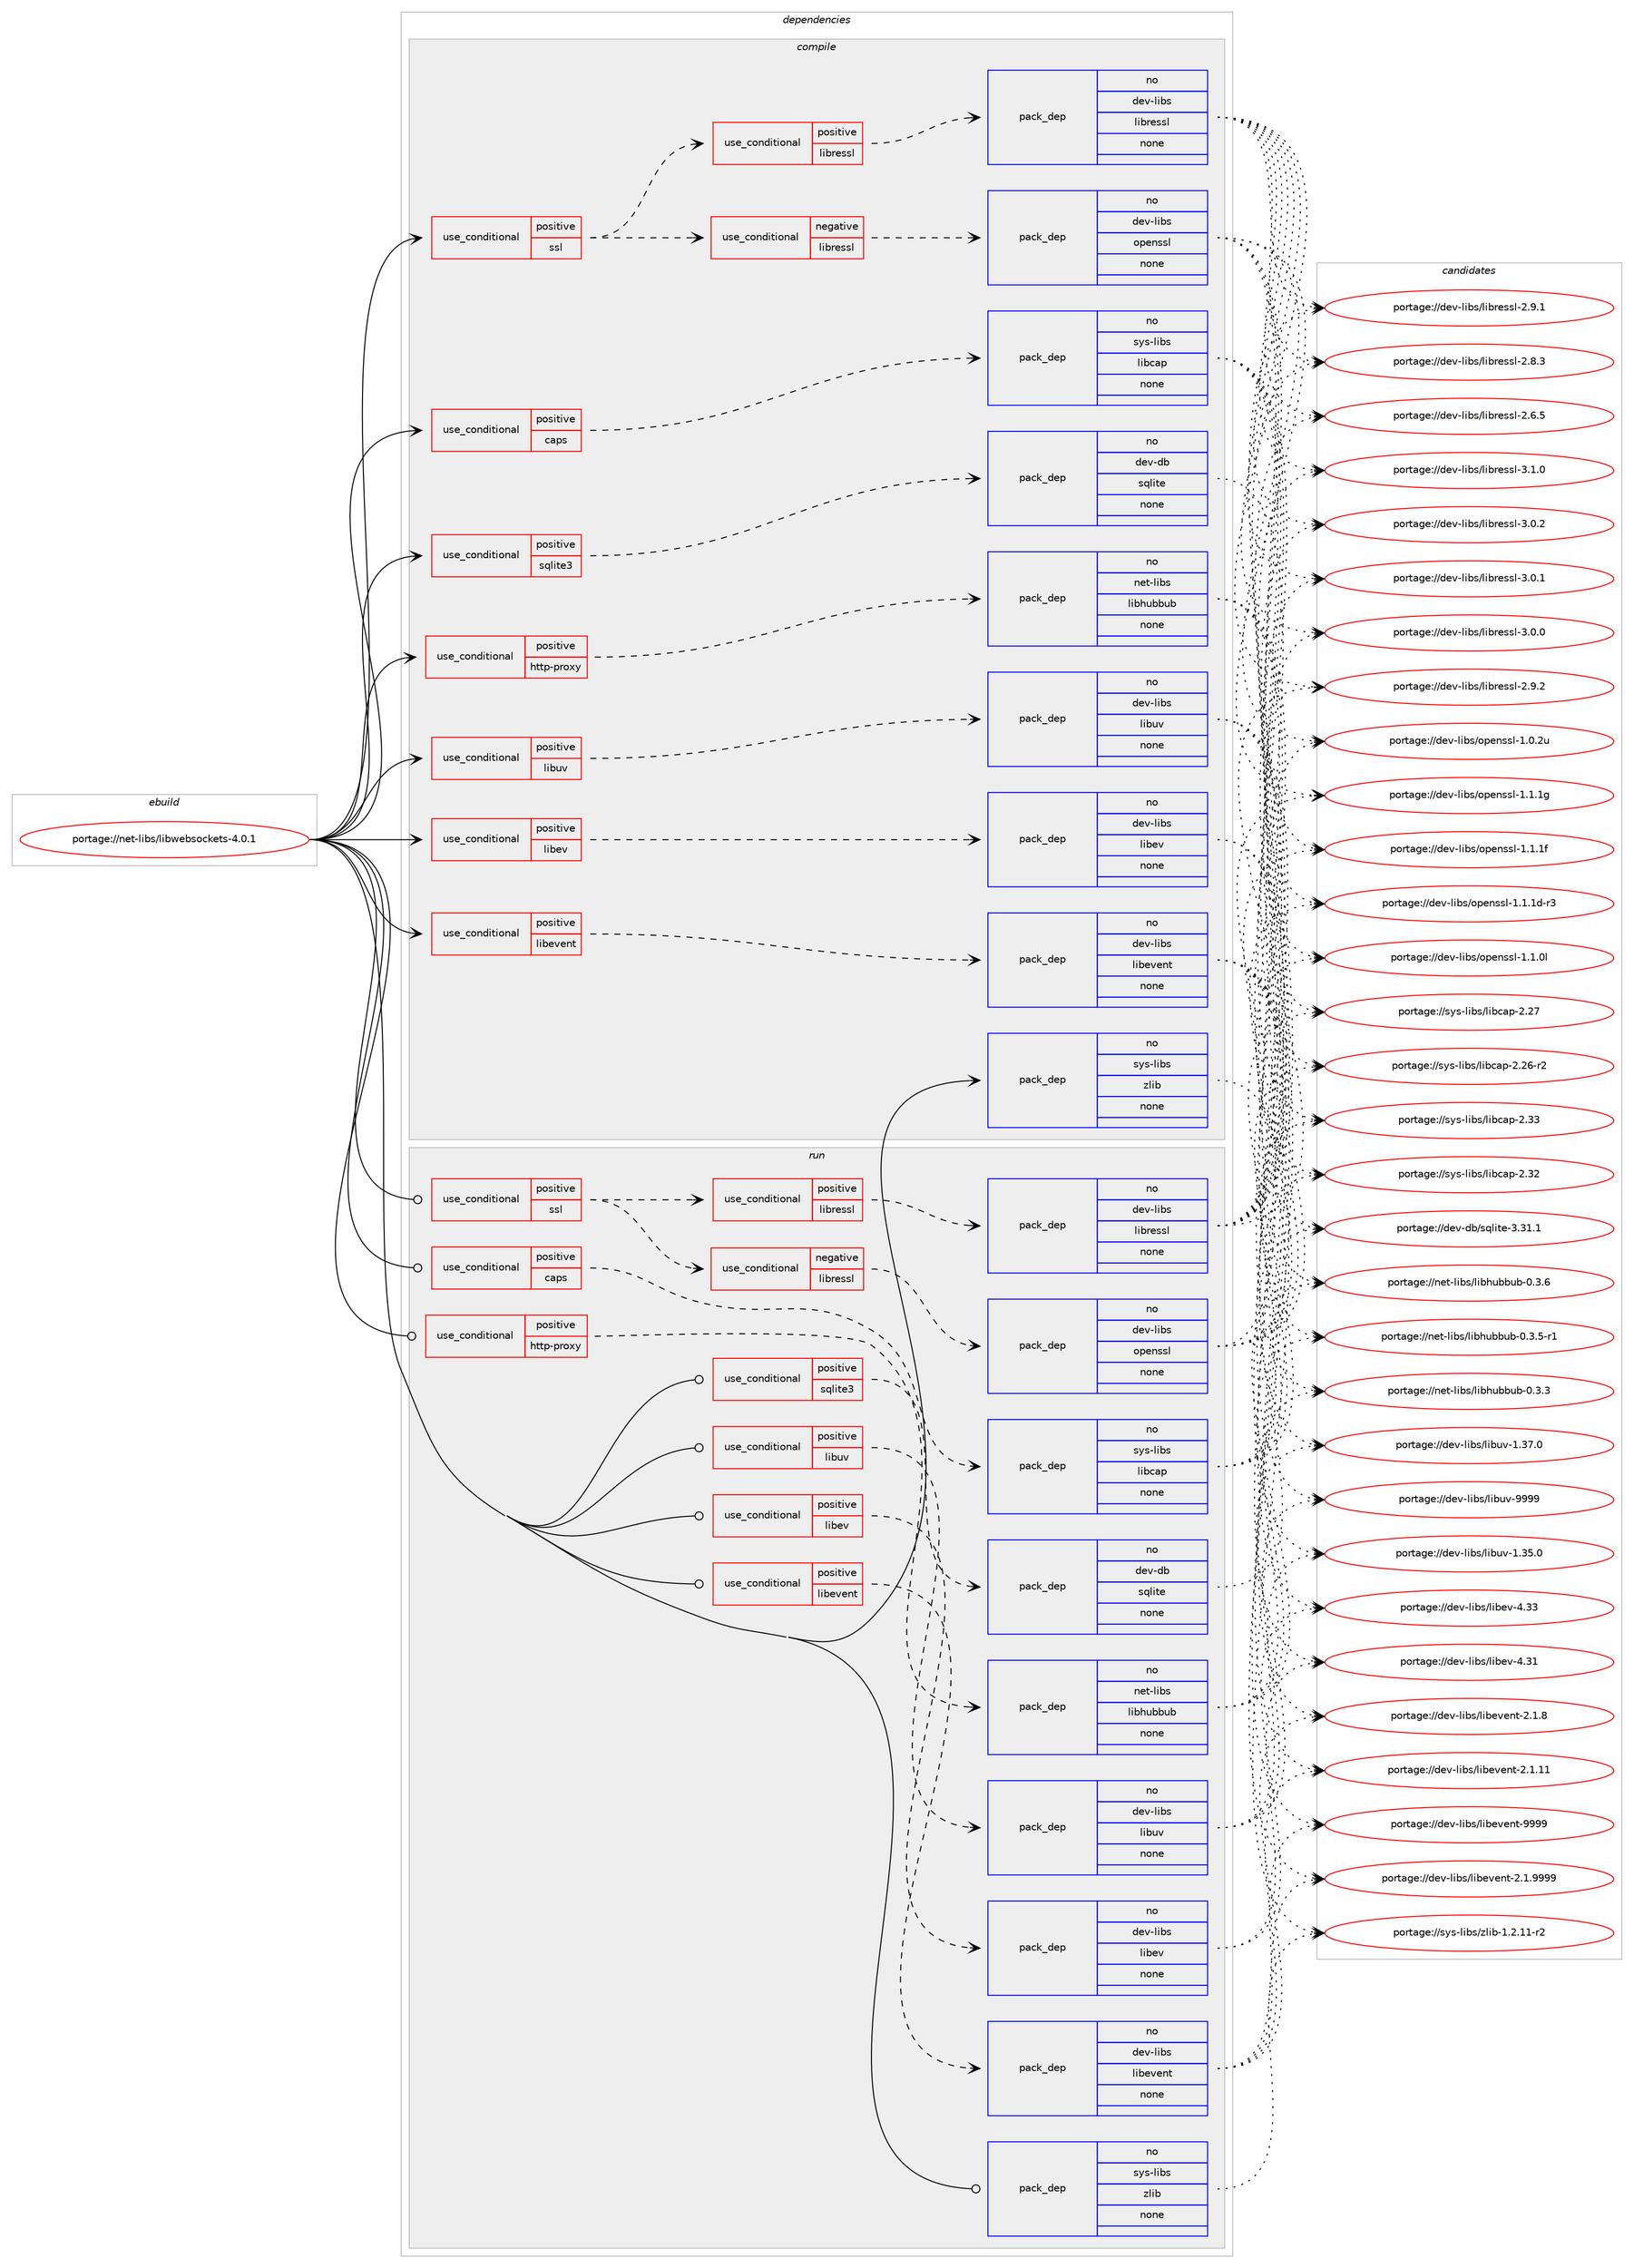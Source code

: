 digraph prolog {

# *************
# Graph options
# *************

newrank=true;
concentrate=true;
compound=true;
graph [rankdir=LR,fontname=Helvetica,fontsize=10,ranksep=1.5];#, ranksep=2.5, nodesep=0.2];
edge  [arrowhead=vee];
node  [fontname=Helvetica,fontsize=10];

# **********
# The ebuild
# **********

subgraph cluster_leftcol {
color=gray;
rank=same;
label=<<i>ebuild</i>>;
id [label="portage://net-libs/libwebsockets-4.0.1", color=red, width=4, href="../net-libs/libwebsockets-4.0.1.svg"];
}

# ****************
# The dependencies
# ****************

subgraph cluster_midcol {
color=gray;
label=<<i>dependencies</i>>;
subgraph cluster_compile {
fillcolor="#eeeeee";
style=filled;
label=<<i>compile</i>>;
subgraph cond1298 {
dependency8467 [label=<<TABLE BORDER="0" CELLBORDER="1" CELLSPACING="0" CELLPADDING="4"><TR><TD ROWSPAN="3" CELLPADDING="10">use_conditional</TD></TR><TR><TD>positive</TD></TR><TR><TD>caps</TD></TR></TABLE>>, shape=none, color=red];
subgraph pack7076 {
dependency8468 [label=<<TABLE BORDER="0" CELLBORDER="1" CELLSPACING="0" CELLPADDING="4" WIDTH="220"><TR><TD ROWSPAN="6" CELLPADDING="30">pack_dep</TD></TR><TR><TD WIDTH="110">no</TD></TR><TR><TD>sys-libs</TD></TR><TR><TD>libcap</TD></TR><TR><TD>none</TD></TR><TR><TD></TD></TR></TABLE>>, shape=none, color=blue];
}
dependency8467:e -> dependency8468:w [weight=20,style="dashed",arrowhead="vee"];
}
id:e -> dependency8467:w [weight=20,style="solid",arrowhead="vee"];
subgraph cond1299 {
dependency8469 [label=<<TABLE BORDER="0" CELLBORDER="1" CELLSPACING="0" CELLPADDING="4"><TR><TD ROWSPAN="3" CELLPADDING="10">use_conditional</TD></TR><TR><TD>positive</TD></TR><TR><TD>http-proxy</TD></TR></TABLE>>, shape=none, color=red];
subgraph pack7077 {
dependency8470 [label=<<TABLE BORDER="0" CELLBORDER="1" CELLSPACING="0" CELLPADDING="4" WIDTH="220"><TR><TD ROWSPAN="6" CELLPADDING="30">pack_dep</TD></TR><TR><TD WIDTH="110">no</TD></TR><TR><TD>net-libs</TD></TR><TR><TD>libhubbub</TD></TR><TR><TD>none</TD></TR><TR><TD></TD></TR></TABLE>>, shape=none, color=blue];
}
dependency8469:e -> dependency8470:w [weight=20,style="dashed",arrowhead="vee"];
}
id:e -> dependency8469:w [weight=20,style="solid",arrowhead="vee"];
subgraph cond1300 {
dependency8471 [label=<<TABLE BORDER="0" CELLBORDER="1" CELLSPACING="0" CELLPADDING="4"><TR><TD ROWSPAN="3" CELLPADDING="10">use_conditional</TD></TR><TR><TD>positive</TD></TR><TR><TD>libev</TD></TR></TABLE>>, shape=none, color=red];
subgraph pack7078 {
dependency8472 [label=<<TABLE BORDER="0" CELLBORDER="1" CELLSPACING="0" CELLPADDING="4" WIDTH="220"><TR><TD ROWSPAN="6" CELLPADDING="30">pack_dep</TD></TR><TR><TD WIDTH="110">no</TD></TR><TR><TD>dev-libs</TD></TR><TR><TD>libev</TD></TR><TR><TD>none</TD></TR><TR><TD></TD></TR></TABLE>>, shape=none, color=blue];
}
dependency8471:e -> dependency8472:w [weight=20,style="dashed",arrowhead="vee"];
}
id:e -> dependency8471:w [weight=20,style="solid",arrowhead="vee"];
subgraph cond1301 {
dependency8473 [label=<<TABLE BORDER="0" CELLBORDER="1" CELLSPACING="0" CELLPADDING="4"><TR><TD ROWSPAN="3" CELLPADDING="10">use_conditional</TD></TR><TR><TD>positive</TD></TR><TR><TD>libevent</TD></TR></TABLE>>, shape=none, color=red];
subgraph pack7079 {
dependency8474 [label=<<TABLE BORDER="0" CELLBORDER="1" CELLSPACING="0" CELLPADDING="4" WIDTH="220"><TR><TD ROWSPAN="6" CELLPADDING="30">pack_dep</TD></TR><TR><TD WIDTH="110">no</TD></TR><TR><TD>dev-libs</TD></TR><TR><TD>libevent</TD></TR><TR><TD>none</TD></TR><TR><TD></TD></TR></TABLE>>, shape=none, color=blue];
}
dependency8473:e -> dependency8474:w [weight=20,style="dashed",arrowhead="vee"];
}
id:e -> dependency8473:w [weight=20,style="solid",arrowhead="vee"];
subgraph cond1302 {
dependency8475 [label=<<TABLE BORDER="0" CELLBORDER="1" CELLSPACING="0" CELLPADDING="4"><TR><TD ROWSPAN="3" CELLPADDING="10">use_conditional</TD></TR><TR><TD>positive</TD></TR><TR><TD>libuv</TD></TR></TABLE>>, shape=none, color=red];
subgraph pack7080 {
dependency8476 [label=<<TABLE BORDER="0" CELLBORDER="1" CELLSPACING="0" CELLPADDING="4" WIDTH="220"><TR><TD ROWSPAN="6" CELLPADDING="30">pack_dep</TD></TR><TR><TD WIDTH="110">no</TD></TR><TR><TD>dev-libs</TD></TR><TR><TD>libuv</TD></TR><TR><TD>none</TD></TR><TR><TD></TD></TR></TABLE>>, shape=none, color=blue];
}
dependency8475:e -> dependency8476:w [weight=20,style="dashed",arrowhead="vee"];
}
id:e -> dependency8475:w [weight=20,style="solid",arrowhead="vee"];
subgraph cond1303 {
dependency8477 [label=<<TABLE BORDER="0" CELLBORDER="1" CELLSPACING="0" CELLPADDING="4"><TR><TD ROWSPAN="3" CELLPADDING="10">use_conditional</TD></TR><TR><TD>positive</TD></TR><TR><TD>sqlite3</TD></TR></TABLE>>, shape=none, color=red];
subgraph pack7081 {
dependency8478 [label=<<TABLE BORDER="0" CELLBORDER="1" CELLSPACING="0" CELLPADDING="4" WIDTH="220"><TR><TD ROWSPAN="6" CELLPADDING="30">pack_dep</TD></TR><TR><TD WIDTH="110">no</TD></TR><TR><TD>dev-db</TD></TR><TR><TD>sqlite</TD></TR><TR><TD>none</TD></TR><TR><TD></TD></TR></TABLE>>, shape=none, color=blue];
}
dependency8477:e -> dependency8478:w [weight=20,style="dashed",arrowhead="vee"];
}
id:e -> dependency8477:w [weight=20,style="solid",arrowhead="vee"];
subgraph cond1304 {
dependency8479 [label=<<TABLE BORDER="0" CELLBORDER="1" CELLSPACING="0" CELLPADDING="4"><TR><TD ROWSPAN="3" CELLPADDING="10">use_conditional</TD></TR><TR><TD>positive</TD></TR><TR><TD>ssl</TD></TR></TABLE>>, shape=none, color=red];
subgraph cond1305 {
dependency8480 [label=<<TABLE BORDER="0" CELLBORDER="1" CELLSPACING="0" CELLPADDING="4"><TR><TD ROWSPAN="3" CELLPADDING="10">use_conditional</TD></TR><TR><TD>negative</TD></TR><TR><TD>libressl</TD></TR></TABLE>>, shape=none, color=red];
subgraph pack7082 {
dependency8481 [label=<<TABLE BORDER="0" CELLBORDER="1" CELLSPACING="0" CELLPADDING="4" WIDTH="220"><TR><TD ROWSPAN="6" CELLPADDING="30">pack_dep</TD></TR><TR><TD WIDTH="110">no</TD></TR><TR><TD>dev-libs</TD></TR><TR><TD>openssl</TD></TR><TR><TD>none</TD></TR><TR><TD></TD></TR></TABLE>>, shape=none, color=blue];
}
dependency8480:e -> dependency8481:w [weight=20,style="dashed",arrowhead="vee"];
}
dependency8479:e -> dependency8480:w [weight=20,style="dashed",arrowhead="vee"];
subgraph cond1306 {
dependency8482 [label=<<TABLE BORDER="0" CELLBORDER="1" CELLSPACING="0" CELLPADDING="4"><TR><TD ROWSPAN="3" CELLPADDING="10">use_conditional</TD></TR><TR><TD>positive</TD></TR><TR><TD>libressl</TD></TR></TABLE>>, shape=none, color=red];
subgraph pack7083 {
dependency8483 [label=<<TABLE BORDER="0" CELLBORDER="1" CELLSPACING="0" CELLPADDING="4" WIDTH="220"><TR><TD ROWSPAN="6" CELLPADDING="30">pack_dep</TD></TR><TR><TD WIDTH="110">no</TD></TR><TR><TD>dev-libs</TD></TR><TR><TD>libressl</TD></TR><TR><TD>none</TD></TR><TR><TD></TD></TR></TABLE>>, shape=none, color=blue];
}
dependency8482:e -> dependency8483:w [weight=20,style="dashed",arrowhead="vee"];
}
dependency8479:e -> dependency8482:w [weight=20,style="dashed",arrowhead="vee"];
}
id:e -> dependency8479:w [weight=20,style="solid",arrowhead="vee"];
subgraph pack7084 {
dependency8484 [label=<<TABLE BORDER="0" CELLBORDER="1" CELLSPACING="0" CELLPADDING="4" WIDTH="220"><TR><TD ROWSPAN="6" CELLPADDING="30">pack_dep</TD></TR><TR><TD WIDTH="110">no</TD></TR><TR><TD>sys-libs</TD></TR><TR><TD>zlib</TD></TR><TR><TD>none</TD></TR><TR><TD></TD></TR></TABLE>>, shape=none, color=blue];
}
id:e -> dependency8484:w [weight=20,style="solid",arrowhead="vee"];
}
subgraph cluster_compileandrun {
fillcolor="#eeeeee";
style=filled;
label=<<i>compile and run</i>>;
}
subgraph cluster_run {
fillcolor="#eeeeee";
style=filled;
label=<<i>run</i>>;
subgraph cond1307 {
dependency8485 [label=<<TABLE BORDER="0" CELLBORDER="1" CELLSPACING="0" CELLPADDING="4"><TR><TD ROWSPAN="3" CELLPADDING="10">use_conditional</TD></TR><TR><TD>positive</TD></TR><TR><TD>caps</TD></TR></TABLE>>, shape=none, color=red];
subgraph pack7085 {
dependency8486 [label=<<TABLE BORDER="0" CELLBORDER="1" CELLSPACING="0" CELLPADDING="4" WIDTH="220"><TR><TD ROWSPAN="6" CELLPADDING="30">pack_dep</TD></TR><TR><TD WIDTH="110">no</TD></TR><TR><TD>sys-libs</TD></TR><TR><TD>libcap</TD></TR><TR><TD>none</TD></TR><TR><TD></TD></TR></TABLE>>, shape=none, color=blue];
}
dependency8485:e -> dependency8486:w [weight=20,style="dashed",arrowhead="vee"];
}
id:e -> dependency8485:w [weight=20,style="solid",arrowhead="odot"];
subgraph cond1308 {
dependency8487 [label=<<TABLE BORDER="0" CELLBORDER="1" CELLSPACING="0" CELLPADDING="4"><TR><TD ROWSPAN="3" CELLPADDING="10">use_conditional</TD></TR><TR><TD>positive</TD></TR><TR><TD>http-proxy</TD></TR></TABLE>>, shape=none, color=red];
subgraph pack7086 {
dependency8488 [label=<<TABLE BORDER="0" CELLBORDER="1" CELLSPACING="0" CELLPADDING="4" WIDTH="220"><TR><TD ROWSPAN="6" CELLPADDING="30">pack_dep</TD></TR><TR><TD WIDTH="110">no</TD></TR><TR><TD>net-libs</TD></TR><TR><TD>libhubbub</TD></TR><TR><TD>none</TD></TR><TR><TD></TD></TR></TABLE>>, shape=none, color=blue];
}
dependency8487:e -> dependency8488:w [weight=20,style="dashed",arrowhead="vee"];
}
id:e -> dependency8487:w [weight=20,style="solid",arrowhead="odot"];
subgraph cond1309 {
dependency8489 [label=<<TABLE BORDER="0" CELLBORDER="1" CELLSPACING="0" CELLPADDING="4"><TR><TD ROWSPAN="3" CELLPADDING="10">use_conditional</TD></TR><TR><TD>positive</TD></TR><TR><TD>libev</TD></TR></TABLE>>, shape=none, color=red];
subgraph pack7087 {
dependency8490 [label=<<TABLE BORDER="0" CELLBORDER="1" CELLSPACING="0" CELLPADDING="4" WIDTH="220"><TR><TD ROWSPAN="6" CELLPADDING="30">pack_dep</TD></TR><TR><TD WIDTH="110">no</TD></TR><TR><TD>dev-libs</TD></TR><TR><TD>libev</TD></TR><TR><TD>none</TD></TR><TR><TD></TD></TR></TABLE>>, shape=none, color=blue];
}
dependency8489:e -> dependency8490:w [weight=20,style="dashed",arrowhead="vee"];
}
id:e -> dependency8489:w [weight=20,style="solid",arrowhead="odot"];
subgraph cond1310 {
dependency8491 [label=<<TABLE BORDER="0" CELLBORDER="1" CELLSPACING="0" CELLPADDING="4"><TR><TD ROWSPAN="3" CELLPADDING="10">use_conditional</TD></TR><TR><TD>positive</TD></TR><TR><TD>libevent</TD></TR></TABLE>>, shape=none, color=red];
subgraph pack7088 {
dependency8492 [label=<<TABLE BORDER="0" CELLBORDER="1" CELLSPACING="0" CELLPADDING="4" WIDTH="220"><TR><TD ROWSPAN="6" CELLPADDING="30">pack_dep</TD></TR><TR><TD WIDTH="110">no</TD></TR><TR><TD>dev-libs</TD></TR><TR><TD>libevent</TD></TR><TR><TD>none</TD></TR><TR><TD></TD></TR></TABLE>>, shape=none, color=blue];
}
dependency8491:e -> dependency8492:w [weight=20,style="dashed",arrowhead="vee"];
}
id:e -> dependency8491:w [weight=20,style="solid",arrowhead="odot"];
subgraph cond1311 {
dependency8493 [label=<<TABLE BORDER="0" CELLBORDER="1" CELLSPACING="0" CELLPADDING="4"><TR><TD ROWSPAN="3" CELLPADDING="10">use_conditional</TD></TR><TR><TD>positive</TD></TR><TR><TD>libuv</TD></TR></TABLE>>, shape=none, color=red];
subgraph pack7089 {
dependency8494 [label=<<TABLE BORDER="0" CELLBORDER="1" CELLSPACING="0" CELLPADDING="4" WIDTH="220"><TR><TD ROWSPAN="6" CELLPADDING="30">pack_dep</TD></TR><TR><TD WIDTH="110">no</TD></TR><TR><TD>dev-libs</TD></TR><TR><TD>libuv</TD></TR><TR><TD>none</TD></TR><TR><TD></TD></TR></TABLE>>, shape=none, color=blue];
}
dependency8493:e -> dependency8494:w [weight=20,style="dashed",arrowhead="vee"];
}
id:e -> dependency8493:w [weight=20,style="solid",arrowhead="odot"];
subgraph cond1312 {
dependency8495 [label=<<TABLE BORDER="0" CELLBORDER="1" CELLSPACING="0" CELLPADDING="4"><TR><TD ROWSPAN="3" CELLPADDING="10">use_conditional</TD></TR><TR><TD>positive</TD></TR><TR><TD>sqlite3</TD></TR></TABLE>>, shape=none, color=red];
subgraph pack7090 {
dependency8496 [label=<<TABLE BORDER="0" CELLBORDER="1" CELLSPACING="0" CELLPADDING="4" WIDTH="220"><TR><TD ROWSPAN="6" CELLPADDING="30">pack_dep</TD></TR><TR><TD WIDTH="110">no</TD></TR><TR><TD>dev-db</TD></TR><TR><TD>sqlite</TD></TR><TR><TD>none</TD></TR><TR><TD></TD></TR></TABLE>>, shape=none, color=blue];
}
dependency8495:e -> dependency8496:w [weight=20,style="dashed",arrowhead="vee"];
}
id:e -> dependency8495:w [weight=20,style="solid",arrowhead="odot"];
subgraph cond1313 {
dependency8497 [label=<<TABLE BORDER="0" CELLBORDER="1" CELLSPACING="0" CELLPADDING="4"><TR><TD ROWSPAN="3" CELLPADDING="10">use_conditional</TD></TR><TR><TD>positive</TD></TR><TR><TD>ssl</TD></TR></TABLE>>, shape=none, color=red];
subgraph cond1314 {
dependency8498 [label=<<TABLE BORDER="0" CELLBORDER="1" CELLSPACING="0" CELLPADDING="4"><TR><TD ROWSPAN="3" CELLPADDING="10">use_conditional</TD></TR><TR><TD>negative</TD></TR><TR><TD>libressl</TD></TR></TABLE>>, shape=none, color=red];
subgraph pack7091 {
dependency8499 [label=<<TABLE BORDER="0" CELLBORDER="1" CELLSPACING="0" CELLPADDING="4" WIDTH="220"><TR><TD ROWSPAN="6" CELLPADDING="30">pack_dep</TD></TR><TR><TD WIDTH="110">no</TD></TR><TR><TD>dev-libs</TD></TR><TR><TD>openssl</TD></TR><TR><TD>none</TD></TR><TR><TD></TD></TR></TABLE>>, shape=none, color=blue];
}
dependency8498:e -> dependency8499:w [weight=20,style="dashed",arrowhead="vee"];
}
dependency8497:e -> dependency8498:w [weight=20,style="dashed",arrowhead="vee"];
subgraph cond1315 {
dependency8500 [label=<<TABLE BORDER="0" CELLBORDER="1" CELLSPACING="0" CELLPADDING="4"><TR><TD ROWSPAN="3" CELLPADDING="10">use_conditional</TD></TR><TR><TD>positive</TD></TR><TR><TD>libressl</TD></TR></TABLE>>, shape=none, color=red];
subgraph pack7092 {
dependency8501 [label=<<TABLE BORDER="0" CELLBORDER="1" CELLSPACING="0" CELLPADDING="4" WIDTH="220"><TR><TD ROWSPAN="6" CELLPADDING="30">pack_dep</TD></TR><TR><TD WIDTH="110">no</TD></TR><TR><TD>dev-libs</TD></TR><TR><TD>libressl</TD></TR><TR><TD>none</TD></TR><TR><TD></TD></TR></TABLE>>, shape=none, color=blue];
}
dependency8500:e -> dependency8501:w [weight=20,style="dashed",arrowhead="vee"];
}
dependency8497:e -> dependency8500:w [weight=20,style="dashed",arrowhead="vee"];
}
id:e -> dependency8497:w [weight=20,style="solid",arrowhead="odot"];
subgraph pack7093 {
dependency8502 [label=<<TABLE BORDER="0" CELLBORDER="1" CELLSPACING="0" CELLPADDING="4" WIDTH="220"><TR><TD ROWSPAN="6" CELLPADDING="30">pack_dep</TD></TR><TR><TD WIDTH="110">no</TD></TR><TR><TD>sys-libs</TD></TR><TR><TD>zlib</TD></TR><TR><TD>none</TD></TR><TR><TD></TD></TR></TABLE>>, shape=none, color=blue];
}
id:e -> dependency8502:w [weight=20,style="solid",arrowhead="odot"];
}
}

# **************
# The candidates
# **************

subgraph cluster_choices {
rank=same;
color=gray;
label=<<i>candidates</i>>;

subgraph choice7076 {
color=black;
nodesep=1;
choice1151211154510810598115471081059899971124550465151 [label="portage://sys-libs/libcap-2.33", color=red, width=4,href="../sys-libs/libcap-2.33.svg"];
choice1151211154510810598115471081059899971124550465150 [label="portage://sys-libs/libcap-2.32", color=red, width=4,href="../sys-libs/libcap-2.32.svg"];
choice1151211154510810598115471081059899971124550465055 [label="portage://sys-libs/libcap-2.27", color=red, width=4,href="../sys-libs/libcap-2.27.svg"];
choice11512111545108105981154710810598999711245504650544511450 [label="portage://sys-libs/libcap-2.26-r2", color=red, width=4,href="../sys-libs/libcap-2.26-r2.svg"];
dependency8468:e -> choice1151211154510810598115471081059899971124550465151:w [style=dotted,weight="100"];
dependency8468:e -> choice1151211154510810598115471081059899971124550465150:w [style=dotted,weight="100"];
dependency8468:e -> choice1151211154510810598115471081059899971124550465055:w [style=dotted,weight="100"];
dependency8468:e -> choice11512111545108105981154710810598999711245504650544511450:w [style=dotted,weight="100"];
}
subgraph choice7077 {
color=black;
nodesep=1;
choice11010111645108105981154710810598104117989811798454846514654 [label="portage://net-libs/libhubbub-0.3.6", color=red, width=4,href="../net-libs/libhubbub-0.3.6.svg"];
choice110101116451081059811547108105981041179898117984548465146534511449 [label="portage://net-libs/libhubbub-0.3.5-r1", color=red, width=4,href="../net-libs/libhubbub-0.3.5-r1.svg"];
choice11010111645108105981154710810598104117989811798454846514651 [label="portage://net-libs/libhubbub-0.3.3", color=red, width=4,href="../net-libs/libhubbub-0.3.3.svg"];
dependency8470:e -> choice11010111645108105981154710810598104117989811798454846514654:w [style=dotted,weight="100"];
dependency8470:e -> choice110101116451081059811547108105981041179898117984548465146534511449:w [style=dotted,weight="100"];
dependency8470:e -> choice11010111645108105981154710810598104117989811798454846514651:w [style=dotted,weight="100"];
}
subgraph choice7078 {
color=black;
nodesep=1;
choice100101118451081059811547108105981011184552465151 [label="portage://dev-libs/libev-4.33", color=red, width=4,href="../dev-libs/libev-4.33.svg"];
choice100101118451081059811547108105981011184552465149 [label="portage://dev-libs/libev-4.31", color=red, width=4,href="../dev-libs/libev-4.31.svg"];
dependency8472:e -> choice100101118451081059811547108105981011184552465151:w [style=dotted,weight="100"];
dependency8472:e -> choice100101118451081059811547108105981011184552465149:w [style=dotted,weight="100"];
}
subgraph choice7079 {
color=black;
nodesep=1;
choice100101118451081059811547108105981011181011101164557575757 [label="portage://dev-libs/libevent-9999", color=red, width=4,href="../dev-libs/libevent-9999.svg"];
choice10010111845108105981154710810598101118101110116455046494657575757 [label="portage://dev-libs/libevent-2.1.9999", color=red, width=4,href="../dev-libs/libevent-2.1.9999.svg"];
choice10010111845108105981154710810598101118101110116455046494656 [label="portage://dev-libs/libevent-2.1.8", color=red, width=4,href="../dev-libs/libevent-2.1.8.svg"];
choice1001011184510810598115471081059810111810111011645504649464949 [label="portage://dev-libs/libevent-2.1.11", color=red, width=4,href="../dev-libs/libevent-2.1.11.svg"];
dependency8474:e -> choice100101118451081059811547108105981011181011101164557575757:w [style=dotted,weight="100"];
dependency8474:e -> choice10010111845108105981154710810598101118101110116455046494657575757:w [style=dotted,weight="100"];
dependency8474:e -> choice10010111845108105981154710810598101118101110116455046494656:w [style=dotted,weight="100"];
dependency8474:e -> choice1001011184510810598115471081059810111810111011645504649464949:w [style=dotted,weight="100"];
}
subgraph choice7080 {
color=black;
nodesep=1;
choice100101118451081059811547108105981171184557575757 [label="portage://dev-libs/libuv-9999", color=red, width=4,href="../dev-libs/libuv-9999.svg"];
choice1001011184510810598115471081059811711845494651554648 [label="portage://dev-libs/libuv-1.37.0", color=red, width=4,href="../dev-libs/libuv-1.37.0.svg"];
choice1001011184510810598115471081059811711845494651534648 [label="portage://dev-libs/libuv-1.35.0", color=red, width=4,href="../dev-libs/libuv-1.35.0.svg"];
dependency8476:e -> choice100101118451081059811547108105981171184557575757:w [style=dotted,weight="100"];
dependency8476:e -> choice1001011184510810598115471081059811711845494651554648:w [style=dotted,weight="100"];
dependency8476:e -> choice1001011184510810598115471081059811711845494651534648:w [style=dotted,weight="100"];
}
subgraph choice7081 {
color=black;
nodesep=1;
choice10010111845100984711511310810511610145514651494649 [label="portage://dev-db/sqlite-3.31.1", color=red, width=4,href="../dev-db/sqlite-3.31.1.svg"];
dependency8478:e -> choice10010111845100984711511310810511610145514651494649:w [style=dotted,weight="100"];
}
subgraph choice7082 {
color=black;
nodesep=1;
choice100101118451081059811547111112101110115115108454946494649103 [label="portage://dev-libs/openssl-1.1.1g", color=red, width=4,href="../dev-libs/openssl-1.1.1g.svg"];
choice100101118451081059811547111112101110115115108454946494649102 [label="portage://dev-libs/openssl-1.1.1f", color=red, width=4,href="../dev-libs/openssl-1.1.1f.svg"];
choice1001011184510810598115471111121011101151151084549464946491004511451 [label="portage://dev-libs/openssl-1.1.1d-r3", color=red, width=4,href="../dev-libs/openssl-1.1.1d-r3.svg"];
choice100101118451081059811547111112101110115115108454946494648108 [label="portage://dev-libs/openssl-1.1.0l", color=red, width=4,href="../dev-libs/openssl-1.1.0l.svg"];
choice100101118451081059811547111112101110115115108454946484650117 [label="portage://dev-libs/openssl-1.0.2u", color=red, width=4,href="../dev-libs/openssl-1.0.2u.svg"];
dependency8481:e -> choice100101118451081059811547111112101110115115108454946494649103:w [style=dotted,weight="100"];
dependency8481:e -> choice100101118451081059811547111112101110115115108454946494649102:w [style=dotted,weight="100"];
dependency8481:e -> choice1001011184510810598115471111121011101151151084549464946491004511451:w [style=dotted,weight="100"];
dependency8481:e -> choice100101118451081059811547111112101110115115108454946494648108:w [style=dotted,weight="100"];
dependency8481:e -> choice100101118451081059811547111112101110115115108454946484650117:w [style=dotted,weight="100"];
}
subgraph choice7083 {
color=black;
nodesep=1;
choice10010111845108105981154710810598114101115115108455146494648 [label="portage://dev-libs/libressl-3.1.0", color=red, width=4,href="../dev-libs/libressl-3.1.0.svg"];
choice10010111845108105981154710810598114101115115108455146484650 [label="portage://dev-libs/libressl-3.0.2", color=red, width=4,href="../dev-libs/libressl-3.0.2.svg"];
choice10010111845108105981154710810598114101115115108455146484649 [label="portage://dev-libs/libressl-3.0.1", color=red, width=4,href="../dev-libs/libressl-3.0.1.svg"];
choice10010111845108105981154710810598114101115115108455146484648 [label="portage://dev-libs/libressl-3.0.0", color=red, width=4,href="../dev-libs/libressl-3.0.0.svg"];
choice10010111845108105981154710810598114101115115108455046574650 [label="portage://dev-libs/libressl-2.9.2", color=red, width=4,href="../dev-libs/libressl-2.9.2.svg"];
choice10010111845108105981154710810598114101115115108455046574649 [label="portage://dev-libs/libressl-2.9.1", color=red, width=4,href="../dev-libs/libressl-2.9.1.svg"];
choice10010111845108105981154710810598114101115115108455046564651 [label="portage://dev-libs/libressl-2.8.3", color=red, width=4,href="../dev-libs/libressl-2.8.3.svg"];
choice10010111845108105981154710810598114101115115108455046544653 [label="portage://dev-libs/libressl-2.6.5", color=red, width=4,href="../dev-libs/libressl-2.6.5.svg"];
dependency8483:e -> choice10010111845108105981154710810598114101115115108455146494648:w [style=dotted,weight="100"];
dependency8483:e -> choice10010111845108105981154710810598114101115115108455146484650:w [style=dotted,weight="100"];
dependency8483:e -> choice10010111845108105981154710810598114101115115108455146484649:w [style=dotted,weight="100"];
dependency8483:e -> choice10010111845108105981154710810598114101115115108455146484648:w [style=dotted,weight="100"];
dependency8483:e -> choice10010111845108105981154710810598114101115115108455046574650:w [style=dotted,weight="100"];
dependency8483:e -> choice10010111845108105981154710810598114101115115108455046574649:w [style=dotted,weight="100"];
dependency8483:e -> choice10010111845108105981154710810598114101115115108455046564651:w [style=dotted,weight="100"];
dependency8483:e -> choice10010111845108105981154710810598114101115115108455046544653:w [style=dotted,weight="100"];
}
subgraph choice7084 {
color=black;
nodesep=1;
choice11512111545108105981154712210810598454946504649494511450 [label="portage://sys-libs/zlib-1.2.11-r2", color=red, width=4,href="../sys-libs/zlib-1.2.11-r2.svg"];
dependency8484:e -> choice11512111545108105981154712210810598454946504649494511450:w [style=dotted,weight="100"];
}
subgraph choice7085 {
color=black;
nodesep=1;
choice1151211154510810598115471081059899971124550465151 [label="portage://sys-libs/libcap-2.33", color=red, width=4,href="../sys-libs/libcap-2.33.svg"];
choice1151211154510810598115471081059899971124550465150 [label="portage://sys-libs/libcap-2.32", color=red, width=4,href="../sys-libs/libcap-2.32.svg"];
choice1151211154510810598115471081059899971124550465055 [label="portage://sys-libs/libcap-2.27", color=red, width=4,href="../sys-libs/libcap-2.27.svg"];
choice11512111545108105981154710810598999711245504650544511450 [label="portage://sys-libs/libcap-2.26-r2", color=red, width=4,href="../sys-libs/libcap-2.26-r2.svg"];
dependency8486:e -> choice1151211154510810598115471081059899971124550465151:w [style=dotted,weight="100"];
dependency8486:e -> choice1151211154510810598115471081059899971124550465150:w [style=dotted,weight="100"];
dependency8486:e -> choice1151211154510810598115471081059899971124550465055:w [style=dotted,weight="100"];
dependency8486:e -> choice11512111545108105981154710810598999711245504650544511450:w [style=dotted,weight="100"];
}
subgraph choice7086 {
color=black;
nodesep=1;
choice11010111645108105981154710810598104117989811798454846514654 [label="portage://net-libs/libhubbub-0.3.6", color=red, width=4,href="../net-libs/libhubbub-0.3.6.svg"];
choice110101116451081059811547108105981041179898117984548465146534511449 [label="portage://net-libs/libhubbub-0.3.5-r1", color=red, width=4,href="../net-libs/libhubbub-0.3.5-r1.svg"];
choice11010111645108105981154710810598104117989811798454846514651 [label="portage://net-libs/libhubbub-0.3.3", color=red, width=4,href="../net-libs/libhubbub-0.3.3.svg"];
dependency8488:e -> choice11010111645108105981154710810598104117989811798454846514654:w [style=dotted,weight="100"];
dependency8488:e -> choice110101116451081059811547108105981041179898117984548465146534511449:w [style=dotted,weight="100"];
dependency8488:e -> choice11010111645108105981154710810598104117989811798454846514651:w [style=dotted,weight="100"];
}
subgraph choice7087 {
color=black;
nodesep=1;
choice100101118451081059811547108105981011184552465151 [label="portage://dev-libs/libev-4.33", color=red, width=4,href="../dev-libs/libev-4.33.svg"];
choice100101118451081059811547108105981011184552465149 [label="portage://dev-libs/libev-4.31", color=red, width=4,href="../dev-libs/libev-4.31.svg"];
dependency8490:e -> choice100101118451081059811547108105981011184552465151:w [style=dotted,weight="100"];
dependency8490:e -> choice100101118451081059811547108105981011184552465149:w [style=dotted,weight="100"];
}
subgraph choice7088 {
color=black;
nodesep=1;
choice100101118451081059811547108105981011181011101164557575757 [label="portage://dev-libs/libevent-9999", color=red, width=4,href="../dev-libs/libevent-9999.svg"];
choice10010111845108105981154710810598101118101110116455046494657575757 [label="portage://dev-libs/libevent-2.1.9999", color=red, width=4,href="../dev-libs/libevent-2.1.9999.svg"];
choice10010111845108105981154710810598101118101110116455046494656 [label="portage://dev-libs/libevent-2.1.8", color=red, width=4,href="../dev-libs/libevent-2.1.8.svg"];
choice1001011184510810598115471081059810111810111011645504649464949 [label="portage://dev-libs/libevent-2.1.11", color=red, width=4,href="../dev-libs/libevent-2.1.11.svg"];
dependency8492:e -> choice100101118451081059811547108105981011181011101164557575757:w [style=dotted,weight="100"];
dependency8492:e -> choice10010111845108105981154710810598101118101110116455046494657575757:w [style=dotted,weight="100"];
dependency8492:e -> choice10010111845108105981154710810598101118101110116455046494656:w [style=dotted,weight="100"];
dependency8492:e -> choice1001011184510810598115471081059810111810111011645504649464949:w [style=dotted,weight="100"];
}
subgraph choice7089 {
color=black;
nodesep=1;
choice100101118451081059811547108105981171184557575757 [label="portage://dev-libs/libuv-9999", color=red, width=4,href="../dev-libs/libuv-9999.svg"];
choice1001011184510810598115471081059811711845494651554648 [label="portage://dev-libs/libuv-1.37.0", color=red, width=4,href="../dev-libs/libuv-1.37.0.svg"];
choice1001011184510810598115471081059811711845494651534648 [label="portage://dev-libs/libuv-1.35.0", color=red, width=4,href="../dev-libs/libuv-1.35.0.svg"];
dependency8494:e -> choice100101118451081059811547108105981171184557575757:w [style=dotted,weight="100"];
dependency8494:e -> choice1001011184510810598115471081059811711845494651554648:w [style=dotted,weight="100"];
dependency8494:e -> choice1001011184510810598115471081059811711845494651534648:w [style=dotted,weight="100"];
}
subgraph choice7090 {
color=black;
nodesep=1;
choice10010111845100984711511310810511610145514651494649 [label="portage://dev-db/sqlite-3.31.1", color=red, width=4,href="../dev-db/sqlite-3.31.1.svg"];
dependency8496:e -> choice10010111845100984711511310810511610145514651494649:w [style=dotted,weight="100"];
}
subgraph choice7091 {
color=black;
nodesep=1;
choice100101118451081059811547111112101110115115108454946494649103 [label="portage://dev-libs/openssl-1.1.1g", color=red, width=4,href="../dev-libs/openssl-1.1.1g.svg"];
choice100101118451081059811547111112101110115115108454946494649102 [label="portage://dev-libs/openssl-1.1.1f", color=red, width=4,href="../dev-libs/openssl-1.1.1f.svg"];
choice1001011184510810598115471111121011101151151084549464946491004511451 [label="portage://dev-libs/openssl-1.1.1d-r3", color=red, width=4,href="../dev-libs/openssl-1.1.1d-r3.svg"];
choice100101118451081059811547111112101110115115108454946494648108 [label="portage://dev-libs/openssl-1.1.0l", color=red, width=4,href="../dev-libs/openssl-1.1.0l.svg"];
choice100101118451081059811547111112101110115115108454946484650117 [label="portage://dev-libs/openssl-1.0.2u", color=red, width=4,href="../dev-libs/openssl-1.0.2u.svg"];
dependency8499:e -> choice100101118451081059811547111112101110115115108454946494649103:w [style=dotted,weight="100"];
dependency8499:e -> choice100101118451081059811547111112101110115115108454946494649102:w [style=dotted,weight="100"];
dependency8499:e -> choice1001011184510810598115471111121011101151151084549464946491004511451:w [style=dotted,weight="100"];
dependency8499:e -> choice100101118451081059811547111112101110115115108454946494648108:w [style=dotted,weight="100"];
dependency8499:e -> choice100101118451081059811547111112101110115115108454946484650117:w [style=dotted,weight="100"];
}
subgraph choice7092 {
color=black;
nodesep=1;
choice10010111845108105981154710810598114101115115108455146494648 [label="portage://dev-libs/libressl-3.1.0", color=red, width=4,href="../dev-libs/libressl-3.1.0.svg"];
choice10010111845108105981154710810598114101115115108455146484650 [label="portage://dev-libs/libressl-3.0.2", color=red, width=4,href="../dev-libs/libressl-3.0.2.svg"];
choice10010111845108105981154710810598114101115115108455146484649 [label="portage://dev-libs/libressl-3.0.1", color=red, width=4,href="../dev-libs/libressl-3.0.1.svg"];
choice10010111845108105981154710810598114101115115108455146484648 [label="portage://dev-libs/libressl-3.0.0", color=red, width=4,href="../dev-libs/libressl-3.0.0.svg"];
choice10010111845108105981154710810598114101115115108455046574650 [label="portage://dev-libs/libressl-2.9.2", color=red, width=4,href="../dev-libs/libressl-2.9.2.svg"];
choice10010111845108105981154710810598114101115115108455046574649 [label="portage://dev-libs/libressl-2.9.1", color=red, width=4,href="../dev-libs/libressl-2.9.1.svg"];
choice10010111845108105981154710810598114101115115108455046564651 [label="portage://dev-libs/libressl-2.8.3", color=red, width=4,href="../dev-libs/libressl-2.8.3.svg"];
choice10010111845108105981154710810598114101115115108455046544653 [label="portage://dev-libs/libressl-2.6.5", color=red, width=4,href="../dev-libs/libressl-2.6.5.svg"];
dependency8501:e -> choice10010111845108105981154710810598114101115115108455146494648:w [style=dotted,weight="100"];
dependency8501:e -> choice10010111845108105981154710810598114101115115108455146484650:w [style=dotted,weight="100"];
dependency8501:e -> choice10010111845108105981154710810598114101115115108455146484649:w [style=dotted,weight="100"];
dependency8501:e -> choice10010111845108105981154710810598114101115115108455146484648:w [style=dotted,weight="100"];
dependency8501:e -> choice10010111845108105981154710810598114101115115108455046574650:w [style=dotted,weight="100"];
dependency8501:e -> choice10010111845108105981154710810598114101115115108455046574649:w [style=dotted,weight="100"];
dependency8501:e -> choice10010111845108105981154710810598114101115115108455046564651:w [style=dotted,weight="100"];
dependency8501:e -> choice10010111845108105981154710810598114101115115108455046544653:w [style=dotted,weight="100"];
}
subgraph choice7093 {
color=black;
nodesep=1;
choice11512111545108105981154712210810598454946504649494511450 [label="portage://sys-libs/zlib-1.2.11-r2", color=red, width=4,href="../sys-libs/zlib-1.2.11-r2.svg"];
dependency8502:e -> choice11512111545108105981154712210810598454946504649494511450:w [style=dotted,weight="100"];
}
}

}
